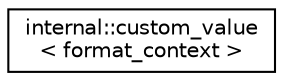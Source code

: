 digraph "Иерархия классов. Графический вид."
{
  edge [fontname="Helvetica",fontsize="10",labelfontname="Helvetica",labelfontsize="10"];
  node [fontname="Helvetica",fontsize="10",shape=record];
  rankdir="LR";
  Node0 [label="internal::custom_value\l\< format_context \>",height=0.2,width=0.4,color="black", fillcolor="white", style="filled",URL="$structinternal_1_1custom__value.html"];
}
